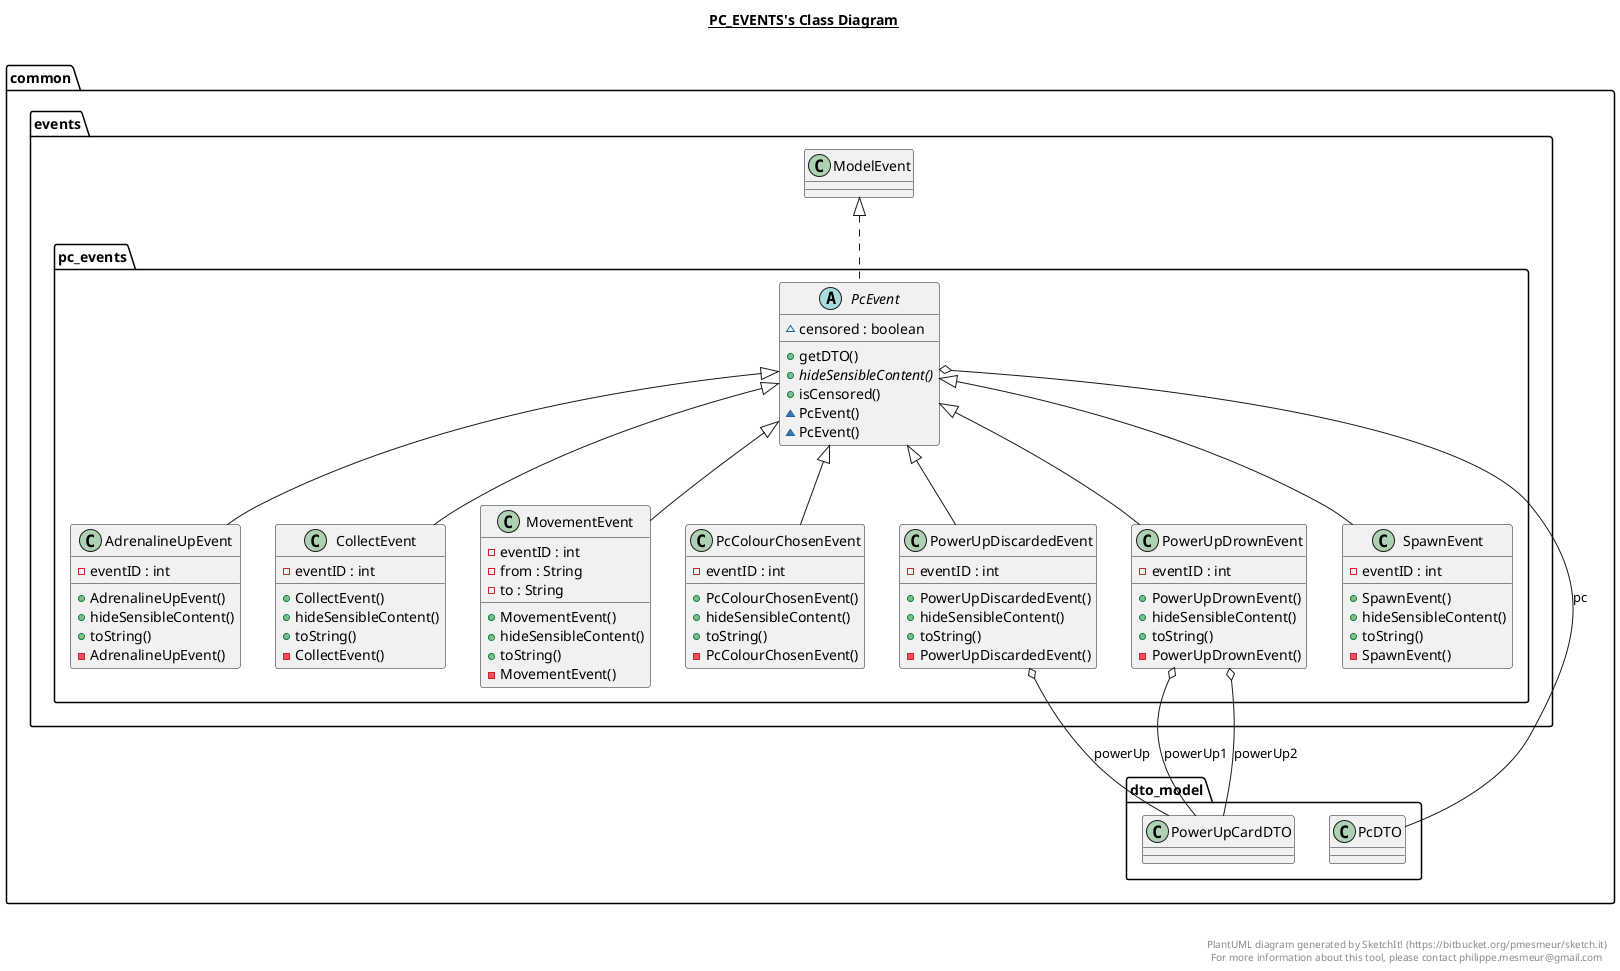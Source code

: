 @startuml

title __PC_EVENTS's Class Diagram__\n

  namespace common {
    namespace events {
      namespace pc_events {
        class common.events.pc_events.AdrenalineUpEvent {
            - eventID : int
            + AdrenalineUpEvent()
            + hideSensibleContent()
            + toString()
            - AdrenalineUpEvent()
        }
      }
    }
  }
  

  namespace common {
    namespace events {
      namespace pc_events {
        class common.events.pc_events.CollectEvent {
            - eventID : int
            + CollectEvent()
            + hideSensibleContent()
            + toString()
            - CollectEvent()
        }
      }
    }
  }
  

  namespace common {
    namespace events {
      namespace pc_events {
        class common.events.pc_events.MovementEvent {
            - eventID : int
            - from : String
            - to : String
            + MovementEvent()
            + hideSensibleContent()
            + toString()
            - MovementEvent()
        }
      }
    }
  }
  

  namespace common {
    namespace events {
      namespace pc_events {
        class common.events.pc_events.PcColourChosenEvent {
            - eventID : int
            + PcColourChosenEvent()
            + hideSensibleContent()
            + toString()
            - PcColourChosenEvent()
        }
      }
    }
  }
  

  namespace common {
    namespace events {
      namespace pc_events {
        abstract class common.events.pc_events.PcEvent {
            ~ censored : boolean
            + getDTO()
            {abstract} + hideSensibleContent()
            + isCensored()
            ~ PcEvent()
            ~ PcEvent()
        }
      }
    }
  }
  

  namespace common {
    namespace events {
      namespace pc_events {
        class common.events.pc_events.PowerUpDiscardedEvent {
            - eventID : int
            + PowerUpDiscardedEvent()
            + hideSensibleContent()
            + toString()
            - PowerUpDiscardedEvent()
        }
      }
    }
  }
  

  namespace common {
    namespace events {
      namespace pc_events {
        class common.events.pc_events.PowerUpDrownEvent {
            - eventID : int
            + PowerUpDrownEvent()
            + hideSensibleContent()
            + toString()
            - PowerUpDrownEvent()
        }
      }
    }
  }
  

  namespace common {
    namespace events {
      namespace pc_events {
        class common.events.pc_events.SpawnEvent {
            - eventID : int
            + SpawnEvent()
            + hideSensibleContent()
            + toString()
            - SpawnEvent()
        }
      }
    }
  }
  

  common.events.pc_events.AdrenalineUpEvent -up-|> common.events.pc_events.PcEvent
  common.events.pc_events.CollectEvent -up-|> common.events.pc_events.PcEvent
  common.events.pc_events.MovementEvent -up-|> common.events.pc_events.PcEvent
  common.events.pc_events.PcColourChosenEvent -up-|> common.events.pc_events.PcEvent
  common.events.pc_events.PcEvent .up.|> common.events.ModelEvent
  common.events.pc_events.PcEvent o-- common.dto_model.PcDTO : pc
  common.events.pc_events.PowerUpDiscardedEvent -up-|> common.events.pc_events.PcEvent
  common.events.pc_events.PowerUpDiscardedEvent o-- common.dto_model.PowerUpCardDTO : powerUp
  common.events.pc_events.PowerUpDrownEvent -up-|> common.events.pc_events.PcEvent
  common.events.pc_events.PowerUpDrownEvent o-- common.dto_model.PowerUpCardDTO : powerUp1
  common.events.pc_events.PowerUpDrownEvent o-- common.dto_model.PowerUpCardDTO : powerUp2
  common.events.pc_events.SpawnEvent -up-|> common.events.pc_events.PcEvent


right footer


PlantUML diagram generated by SketchIt! (https://bitbucket.org/pmesmeur/sketch.it)
For more information about this tool, please contact philippe.mesmeur@gmail.com
endfooter

@enduml
